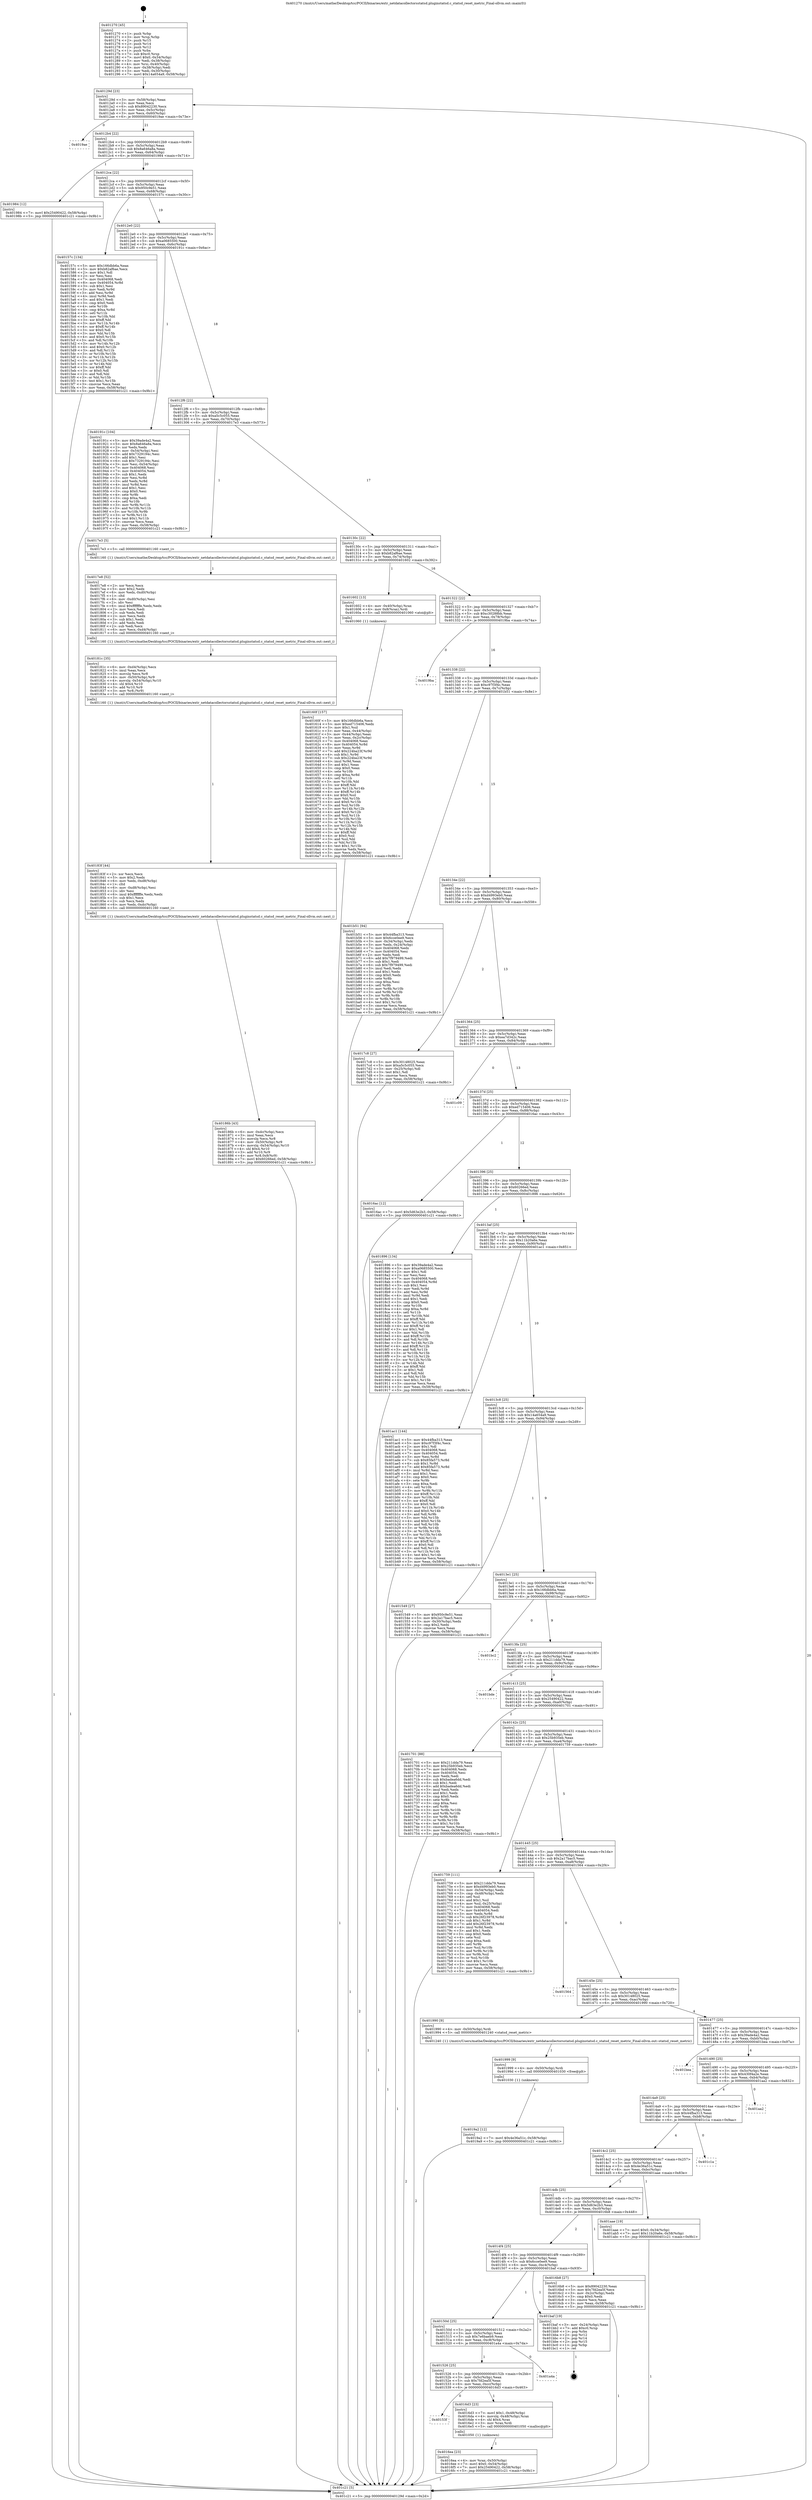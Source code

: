 digraph "0x401270" {
  label = "0x401270 (/mnt/c/Users/mathe/Desktop/tcc/POCII/binaries/extr_netdatacollectorsstatsd.pluginstatsd.c_statsd_reset_metric_Final-ollvm.out::main(0))"
  labelloc = "t"
  node[shape=record]

  Entry [label="",width=0.3,height=0.3,shape=circle,fillcolor=black,style=filled]
  "0x40129d" [label="{
     0x40129d [23]\l
     | [instrs]\l
     &nbsp;&nbsp;0x40129d \<+3\>: mov -0x58(%rbp),%eax\l
     &nbsp;&nbsp;0x4012a0 \<+2\>: mov %eax,%ecx\l
     &nbsp;&nbsp;0x4012a2 \<+6\>: sub $0x89042230,%ecx\l
     &nbsp;&nbsp;0x4012a8 \<+3\>: mov %eax,-0x5c(%rbp)\l
     &nbsp;&nbsp;0x4012ab \<+3\>: mov %ecx,-0x60(%rbp)\l
     &nbsp;&nbsp;0x4012ae \<+6\>: je 00000000004019ae \<main+0x73e\>\l
  }"]
  "0x4019ae" [label="{
     0x4019ae\l
  }", style=dashed]
  "0x4012b4" [label="{
     0x4012b4 [22]\l
     | [instrs]\l
     &nbsp;&nbsp;0x4012b4 \<+5\>: jmp 00000000004012b9 \<main+0x49\>\l
     &nbsp;&nbsp;0x4012b9 \<+3\>: mov -0x5c(%rbp),%eax\l
     &nbsp;&nbsp;0x4012bc \<+5\>: sub $0x8a646a8a,%eax\l
     &nbsp;&nbsp;0x4012c1 \<+3\>: mov %eax,-0x64(%rbp)\l
     &nbsp;&nbsp;0x4012c4 \<+6\>: je 0000000000401984 \<main+0x714\>\l
  }"]
  Exit [label="",width=0.3,height=0.3,shape=circle,fillcolor=black,style=filled,peripheries=2]
  "0x401984" [label="{
     0x401984 [12]\l
     | [instrs]\l
     &nbsp;&nbsp;0x401984 \<+7\>: movl $0x25490422,-0x58(%rbp)\l
     &nbsp;&nbsp;0x40198b \<+5\>: jmp 0000000000401c21 \<main+0x9b1\>\l
  }"]
  "0x4012ca" [label="{
     0x4012ca [22]\l
     | [instrs]\l
     &nbsp;&nbsp;0x4012ca \<+5\>: jmp 00000000004012cf \<main+0x5f\>\l
     &nbsp;&nbsp;0x4012cf \<+3\>: mov -0x5c(%rbp),%eax\l
     &nbsp;&nbsp;0x4012d2 \<+5\>: sub $0x950c9e51,%eax\l
     &nbsp;&nbsp;0x4012d7 \<+3\>: mov %eax,-0x68(%rbp)\l
     &nbsp;&nbsp;0x4012da \<+6\>: je 000000000040157c \<main+0x30c\>\l
  }"]
  "0x4019a2" [label="{
     0x4019a2 [12]\l
     | [instrs]\l
     &nbsp;&nbsp;0x4019a2 \<+7\>: movl $0x4e36a51c,-0x58(%rbp)\l
     &nbsp;&nbsp;0x4019a9 \<+5\>: jmp 0000000000401c21 \<main+0x9b1\>\l
  }"]
  "0x40157c" [label="{
     0x40157c [134]\l
     | [instrs]\l
     &nbsp;&nbsp;0x40157c \<+5\>: mov $0x166dbb6a,%eax\l
     &nbsp;&nbsp;0x401581 \<+5\>: mov $0xb82af6ae,%ecx\l
     &nbsp;&nbsp;0x401586 \<+2\>: mov $0x1,%dl\l
     &nbsp;&nbsp;0x401588 \<+2\>: xor %esi,%esi\l
     &nbsp;&nbsp;0x40158a \<+7\>: mov 0x404068,%edi\l
     &nbsp;&nbsp;0x401591 \<+8\>: mov 0x404054,%r8d\l
     &nbsp;&nbsp;0x401599 \<+3\>: sub $0x1,%esi\l
     &nbsp;&nbsp;0x40159c \<+3\>: mov %edi,%r9d\l
     &nbsp;&nbsp;0x40159f \<+3\>: add %esi,%r9d\l
     &nbsp;&nbsp;0x4015a2 \<+4\>: imul %r9d,%edi\l
     &nbsp;&nbsp;0x4015a6 \<+3\>: and $0x1,%edi\l
     &nbsp;&nbsp;0x4015a9 \<+3\>: cmp $0x0,%edi\l
     &nbsp;&nbsp;0x4015ac \<+4\>: sete %r10b\l
     &nbsp;&nbsp;0x4015b0 \<+4\>: cmp $0xa,%r8d\l
     &nbsp;&nbsp;0x4015b4 \<+4\>: setl %r11b\l
     &nbsp;&nbsp;0x4015b8 \<+3\>: mov %r10b,%bl\l
     &nbsp;&nbsp;0x4015bb \<+3\>: xor $0xff,%bl\l
     &nbsp;&nbsp;0x4015be \<+3\>: mov %r11b,%r14b\l
     &nbsp;&nbsp;0x4015c1 \<+4\>: xor $0xff,%r14b\l
     &nbsp;&nbsp;0x4015c5 \<+3\>: xor $0x0,%dl\l
     &nbsp;&nbsp;0x4015c8 \<+3\>: mov %bl,%r15b\l
     &nbsp;&nbsp;0x4015cb \<+4\>: and $0x0,%r15b\l
     &nbsp;&nbsp;0x4015cf \<+3\>: and %dl,%r10b\l
     &nbsp;&nbsp;0x4015d2 \<+3\>: mov %r14b,%r12b\l
     &nbsp;&nbsp;0x4015d5 \<+4\>: and $0x0,%r12b\l
     &nbsp;&nbsp;0x4015d9 \<+3\>: and %dl,%r11b\l
     &nbsp;&nbsp;0x4015dc \<+3\>: or %r10b,%r15b\l
     &nbsp;&nbsp;0x4015df \<+3\>: or %r11b,%r12b\l
     &nbsp;&nbsp;0x4015e2 \<+3\>: xor %r12b,%r15b\l
     &nbsp;&nbsp;0x4015e5 \<+3\>: or %r14b,%bl\l
     &nbsp;&nbsp;0x4015e8 \<+3\>: xor $0xff,%bl\l
     &nbsp;&nbsp;0x4015eb \<+3\>: or $0x0,%dl\l
     &nbsp;&nbsp;0x4015ee \<+2\>: and %dl,%bl\l
     &nbsp;&nbsp;0x4015f0 \<+3\>: or %bl,%r15b\l
     &nbsp;&nbsp;0x4015f3 \<+4\>: test $0x1,%r15b\l
     &nbsp;&nbsp;0x4015f7 \<+3\>: cmovne %ecx,%eax\l
     &nbsp;&nbsp;0x4015fa \<+3\>: mov %eax,-0x58(%rbp)\l
     &nbsp;&nbsp;0x4015fd \<+5\>: jmp 0000000000401c21 \<main+0x9b1\>\l
  }"]
  "0x4012e0" [label="{
     0x4012e0 [22]\l
     | [instrs]\l
     &nbsp;&nbsp;0x4012e0 \<+5\>: jmp 00000000004012e5 \<main+0x75\>\l
     &nbsp;&nbsp;0x4012e5 \<+3\>: mov -0x5c(%rbp),%eax\l
     &nbsp;&nbsp;0x4012e8 \<+5\>: sub $0xa0685500,%eax\l
     &nbsp;&nbsp;0x4012ed \<+3\>: mov %eax,-0x6c(%rbp)\l
     &nbsp;&nbsp;0x4012f0 \<+6\>: je 000000000040191c \<main+0x6ac\>\l
  }"]
  "0x401999" [label="{
     0x401999 [9]\l
     | [instrs]\l
     &nbsp;&nbsp;0x401999 \<+4\>: mov -0x50(%rbp),%rdi\l
     &nbsp;&nbsp;0x40199d \<+5\>: call 0000000000401030 \<free@plt\>\l
     | [calls]\l
     &nbsp;&nbsp;0x401030 \{1\} (unknown)\l
  }"]
  "0x40191c" [label="{
     0x40191c [104]\l
     | [instrs]\l
     &nbsp;&nbsp;0x40191c \<+5\>: mov $0x39ade4a2,%eax\l
     &nbsp;&nbsp;0x401921 \<+5\>: mov $0x8a646a8a,%ecx\l
     &nbsp;&nbsp;0x401926 \<+2\>: xor %edx,%edx\l
     &nbsp;&nbsp;0x401928 \<+3\>: mov -0x54(%rbp),%esi\l
     &nbsp;&nbsp;0x40192b \<+6\>: add $0x7329194c,%esi\l
     &nbsp;&nbsp;0x401931 \<+3\>: add $0x1,%esi\l
     &nbsp;&nbsp;0x401934 \<+6\>: sub $0x7329194c,%esi\l
     &nbsp;&nbsp;0x40193a \<+3\>: mov %esi,-0x54(%rbp)\l
     &nbsp;&nbsp;0x40193d \<+7\>: mov 0x404068,%esi\l
     &nbsp;&nbsp;0x401944 \<+7\>: mov 0x404054,%edi\l
     &nbsp;&nbsp;0x40194b \<+3\>: sub $0x1,%edx\l
     &nbsp;&nbsp;0x40194e \<+3\>: mov %esi,%r8d\l
     &nbsp;&nbsp;0x401951 \<+3\>: add %edx,%r8d\l
     &nbsp;&nbsp;0x401954 \<+4\>: imul %r8d,%esi\l
     &nbsp;&nbsp;0x401958 \<+3\>: and $0x1,%esi\l
     &nbsp;&nbsp;0x40195b \<+3\>: cmp $0x0,%esi\l
     &nbsp;&nbsp;0x40195e \<+4\>: sete %r9b\l
     &nbsp;&nbsp;0x401962 \<+3\>: cmp $0xa,%edi\l
     &nbsp;&nbsp;0x401965 \<+4\>: setl %r10b\l
     &nbsp;&nbsp;0x401969 \<+3\>: mov %r9b,%r11b\l
     &nbsp;&nbsp;0x40196c \<+3\>: and %r10b,%r11b\l
     &nbsp;&nbsp;0x40196f \<+3\>: xor %r10b,%r9b\l
     &nbsp;&nbsp;0x401972 \<+3\>: or %r9b,%r11b\l
     &nbsp;&nbsp;0x401975 \<+4\>: test $0x1,%r11b\l
     &nbsp;&nbsp;0x401979 \<+3\>: cmovne %ecx,%eax\l
     &nbsp;&nbsp;0x40197c \<+3\>: mov %eax,-0x58(%rbp)\l
     &nbsp;&nbsp;0x40197f \<+5\>: jmp 0000000000401c21 \<main+0x9b1\>\l
  }"]
  "0x4012f6" [label="{
     0x4012f6 [22]\l
     | [instrs]\l
     &nbsp;&nbsp;0x4012f6 \<+5\>: jmp 00000000004012fb \<main+0x8b\>\l
     &nbsp;&nbsp;0x4012fb \<+3\>: mov -0x5c(%rbp),%eax\l
     &nbsp;&nbsp;0x4012fe \<+5\>: sub $0xa5c5c055,%eax\l
     &nbsp;&nbsp;0x401303 \<+3\>: mov %eax,-0x70(%rbp)\l
     &nbsp;&nbsp;0x401306 \<+6\>: je 00000000004017e3 \<main+0x573\>\l
  }"]
  "0x40186b" [label="{
     0x40186b [43]\l
     | [instrs]\l
     &nbsp;&nbsp;0x40186b \<+6\>: mov -0xdc(%rbp),%ecx\l
     &nbsp;&nbsp;0x401871 \<+3\>: imul %eax,%ecx\l
     &nbsp;&nbsp;0x401874 \<+3\>: movslq %ecx,%r8\l
     &nbsp;&nbsp;0x401877 \<+4\>: mov -0x50(%rbp),%r9\l
     &nbsp;&nbsp;0x40187b \<+4\>: movslq -0x54(%rbp),%r10\l
     &nbsp;&nbsp;0x40187f \<+4\>: shl $0x4,%r10\l
     &nbsp;&nbsp;0x401883 \<+3\>: add %r10,%r9\l
     &nbsp;&nbsp;0x401886 \<+4\>: mov %r8,0x8(%r9)\l
     &nbsp;&nbsp;0x40188a \<+7\>: movl $0x60266ed,-0x58(%rbp)\l
     &nbsp;&nbsp;0x401891 \<+5\>: jmp 0000000000401c21 \<main+0x9b1\>\l
  }"]
  "0x4017e3" [label="{
     0x4017e3 [5]\l
     | [instrs]\l
     &nbsp;&nbsp;0x4017e3 \<+5\>: call 0000000000401160 \<next_i\>\l
     | [calls]\l
     &nbsp;&nbsp;0x401160 \{1\} (/mnt/c/Users/mathe/Desktop/tcc/POCII/binaries/extr_netdatacollectorsstatsd.pluginstatsd.c_statsd_reset_metric_Final-ollvm.out::next_i)\l
  }"]
  "0x40130c" [label="{
     0x40130c [22]\l
     | [instrs]\l
     &nbsp;&nbsp;0x40130c \<+5\>: jmp 0000000000401311 \<main+0xa1\>\l
     &nbsp;&nbsp;0x401311 \<+3\>: mov -0x5c(%rbp),%eax\l
     &nbsp;&nbsp;0x401314 \<+5\>: sub $0xb82af6ae,%eax\l
     &nbsp;&nbsp;0x401319 \<+3\>: mov %eax,-0x74(%rbp)\l
     &nbsp;&nbsp;0x40131c \<+6\>: je 0000000000401602 \<main+0x392\>\l
  }"]
  "0x40183f" [label="{
     0x40183f [44]\l
     | [instrs]\l
     &nbsp;&nbsp;0x40183f \<+2\>: xor %ecx,%ecx\l
     &nbsp;&nbsp;0x401841 \<+5\>: mov $0x2,%edx\l
     &nbsp;&nbsp;0x401846 \<+6\>: mov %edx,-0xd8(%rbp)\l
     &nbsp;&nbsp;0x40184c \<+1\>: cltd\l
     &nbsp;&nbsp;0x40184d \<+6\>: mov -0xd8(%rbp),%esi\l
     &nbsp;&nbsp;0x401853 \<+2\>: idiv %esi\l
     &nbsp;&nbsp;0x401855 \<+6\>: imul $0xfffffffe,%edx,%edx\l
     &nbsp;&nbsp;0x40185b \<+3\>: sub $0x1,%ecx\l
     &nbsp;&nbsp;0x40185e \<+2\>: sub %ecx,%edx\l
     &nbsp;&nbsp;0x401860 \<+6\>: mov %edx,-0xdc(%rbp)\l
     &nbsp;&nbsp;0x401866 \<+5\>: call 0000000000401160 \<next_i\>\l
     | [calls]\l
     &nbsp;&nbsp;0x401160 \{1\} (/mnt/c/Users/mathe/Desktop/tcc/POCII/binaries/extr_netdatacollectorsstatsd.pluginstatsd.c_statsd_reset_metric_Final-ollvm.out::next_i)\l
  }"]
  "0x401602" [label="{
     0x401602 [13]\l
     | [instrs]\l
     &nbsp;&nbsp;0x401602 \<+4\>: mov -0x40(%rbp),%rax\l
     &nbsp;&nbsp;0x401606 \<+4\>: mov 0x8(%rax),%rdi\l
     &nbsp;&nbsp;0x40160a \<+5\>: call 0000000000401060 \<atoi@plt\>\l
     | [calls]\l
     &nbsp;&nbsp;0x401060 \{1\} (unknown)\l
  }"]
  "0x401322" [label="{
     0x401322 [22]\l
     | [instrs]\l
     &nbsp;&nbsp;0x401322 \<+5\>: jmp 0000000000401327 \<main+0xb7\>\l
     &nbsp;&nbsp;0x401327 \<+3\>: mov -0x5c(%rbp),%eax\l
     &nbsp;&nbsp;0x40132a \<+5\>: sub $0xc30288bb,%eax\l
     &nbsp;&nbsp;0x40132f \<+3\>: mov %eax,-0x78(%rbp)\l
     &nbsp;&nbsp;0x401332 \<+6\>: je 00000000004019ba \<main+0x74a\>\l
  }"]
  "0x40181c" [label="{
     0x40181c [35]\l
     | [instrs]\l
     &nbsp;&nbsp;0x40181c \<+6\>: mov -0xd4(%rbp),%ecx\l
     &nbsp;&nbsp;0x401822 \<+3\>: imul %eax,%ecx\l
     &nbsp;&nbsp;0x401825 \<+3\>: movslq %ecx,%r8\l
     &nbsp;&nbsp;0x401828 \<+4\>: mov -0x50(%rbp),%r9\l
     &nbsp;&nbsp;0x40182c \<+4\>: movslq -0x54(%rbp),%r10\l
     &nbsp;&nbsp;0x401830 \<+4\>: shl $0x4,%r10\l
     &nbsp;&nbsp;0x401834 \<+3\>: add %r10,%r9\l
     &nbsp;&nbsp;0x401837 \<+3\>: mov %r8,(%r9)\l
     &nbsp;&nbsp;0x40183a \<+5\>: call 0000000000401160 \<next_i\>\l
     | [calls]\l
     &nbsp;&nbsp;0x401160 \{1\} (/mnt/c/Users/mathe/Desktop/tcc/POCII/binaries/extr_netdatacollectorsstatsd.pluginstatsd.c_statsd_reset_metric_Final-ollvm.out::next_i)\l
  }"]
  "0x4019ba" [label="{
     0x4019ba\l
  }", style=dashed]
  "0x401338" [label="{
     0x401338 [22]\l
     | [instrs]\l
     &nbsp;&nbsp;0x401338 \<+5\>: jmp 000000000040133d \<main+0xcd\>\l
     &nbsp;&nbsp;0x40133d \<+3\>: mov -0x5c(%rbp),%eax\l
     &nbsp;&nbsp;0x401340 \<+5\>: sub $0xc97f3f4c,%eax\l
     &nbsp;&nbsp;0x401345 \<+3\>: mov %eax,-0x7c(%rbp)\l
     &nbsp;&nbsp;0x401348 \<+6\>: je 0000000000401b51 \<main+0x8e1\>\l
  }"]
  "0x4017e8" [label="{
     0x4017e8 [52]\l
     | [instrs]\l
     &nbsp;&nbsp;0x4017e8 \<+2\>: xor %ecx,%ecx\l
     &nbsp;&nbsp;0x4017ea \<+5\>: mov $0x2,%edx\l
     &nbsp;&nbsp;0x4017ef \<+6\>: mov %edx,-0xd0(%rbp)\l
     &nbsp;&nbsp;0x4017f5 \<+1\>: cltd\l
     &nbsp;&nbsp;0x4017f6 \<+6\>: mov -0xd0(%rbp),%esi\l
     &nbsp;&nbsp;0x4017fc \<+2\>: idiv %esi\l
     &nbsp;&nbsp;0x4017fe \<+6\>: imul $0xfffffffe,%edx,%edx\l
     &nbsp;&nbsp;0x401804 \<+2\>: mov %ecx,%edi\l
     &nbsp;&nbsp;0x401806 \<+2\>: sub %edx,%edi\l
     &nbsp;&nbsp;0x401808 \<+2\>: mov %ecx,%edx\l
     &nbsp;&nbsp;0x40180a \<+3\>: sub $0x1,%edx\l
     &nbsp;&nbsp;0x40180d \<+2\>: add %edx,%edi\l
     &nbsp;&nbsp;0x40180f \<+2\>: sub %edi,%ecx\l
     &nbsp;&nbsp;0x401811 \<+6\>: mov %ecx,-0xd4(%rbp)\l
     &nbsp;&nbsp;0x401817 \<+5\>: call 0000000000401160 \<next_i\>\l
     | [calls]\l
     &nbsp;&nbsp;0x401160 \{1\} (/mnt/c/Users/mathe/Desktop/tcc/POCII/binaries/extr_netdatacollectorsstatsd.pluginstatsd.c_statsd_reset_metric_Final-ollvm.out::next_i)\l
  }"]
  "0x401b51" [label="{
     0x401b51 [94]\l
     | [instrs]\l
     &nbsp;&nbsp;0x401b51 \<+5\>: mov $0x44fba313,%eax\l
     &nbsp;&nbsp;0x401b56 \<+5\>: mov $0x6cce0ee9,%ecx\l
     &nbsp;&nbsp;0x401b5b \<+3\>: mov -0x34(%rbp),%edx\l
     &nbsp;&nbsp;0x401b5e \<+3\>: mov %edx,-0x24(%rbp)\l
     &nbsp;&nbsp;0x401b61 \<+7\>: mov 0x404068,%edx\l
     &nbsp;&nbsp;0x401b68 \<+7\>: mov 0x404054,%esi\l
     &nbsp;&nbsp;0x401b6f \<+2\>: mov %edx,%edi\l
     &nbsp;&nbsp;0x401b71 \<+6\>: add $0x7f979499,%edi\l
     &nbsp;&nbsp;0x401b77 \<+3\>: sub $0x1,%edi\l
     &nbsp;&nbsp;0x401b7a \<+6\>: sub $0x7f979499,%edi\l
     &nbsp;&nbsp;0x401b80 \<+3\>: imul %edi,%edx\l
     &nbsp;&nbsp;0x401b83 \<+3\>: and $0x1,%edx\l
     &nbsp;&nbsp;0x401b86 \<+3\>: cmp $0x0,%edx\l
     &nbsp;&nbsp;0x401b89 \<+4\>: sete %r8b\l
     &nbsp;&nbsp;0x401b8d \<+3\>: cmp $0xa,%esi\l
     &nbsp;&nbsp;0x401b90 \<+4\>: setl %r9b\l
     &nbsp;&nbsp;0x401b94 \<+3\>: mov %r8b,%r10b\l
     &nbsp;&nbsp;0x401b97 \<+3\>: and %r9b,%r10b\l
     &nbsp;&nbsp;0x401b9a \<+3\>: xor %r9b,%r8b\l
     &nbsp;&nbsp;0x401b9d \<+3\>: or %r8b,%r10b\l
     &nbsp;&nbsp;0x401ba0 \<+4\>: test $0x1,%r10b\l
     &nbsp;&nbsp;0x401ba4 \<+3\>: cmovne %ecx,%eax\l
     &nbsp;&nbsp;0x401ba7 \<+3\>: mov %eax,-0x58(%rbp)\l
     &nbsp;&nbsp;0x401baa \<+5\>: jmp 0000000000401c21 \<main+0x9b1\>\l
  }"]
  "0x40134e" [label="{
     0x40134e [22]\l
     | [instrs]\l
     &nbsp;&nbsp;0x40134e \<+5\>: jmp 0000000000401353 \<main+0xe3\>\l
     &nbsp;&nbsp;0x401353 \<+3\>: mov -0x5c(%rbp),%eax\l
     &nbsp;&nbsp;0x401356 \<+5\>: sub $0xd4993eb0,%eax\l
     &nbsp;&nbsp;0x40135b \<+3\>: mov %eax,-0x80(%rbp)\l
     &nbsp;&nbsp;0x40135e \<+6\>: je 00000000004017c8 \<main+0x558\>\l
  }"]
  "0x4016ea" [label="{
     0x4016ea [23]\l
     | [instrs]\l
     &nbsp;&nbsp;0x4016ea \<+4\>: mov %rax,-0x50(%rbp)\l
     &nbsp;&nbsp;0x4016ee \<+7\>: movl $0x0,-0x54(%rbp)\l
     &nbsp;&nbsp;0x4016f5 \<+7\>: movl $0x25490422,-0x58(%rbp)\l
     &nbsp;&nbsp;0x4016fc \<+5\>: jmp 0000000000401c21 \<main+0x9b1\>\l
  }"]
  "0x4017c8" [label="{
     0x4017c8 [27]\l
     | [instrs]\l
     &nbsp;&nbsp;0x4017c8 \<+5\>: mov $0x30148025,%eax\l
     &nbsp;&nbsp;0x4017cd \<+5\>: mov $0xa5c5c055,%ecx\l
     &nbsp;&nbsp;0x4017d2 \<+3\>: mov -0x25(%rbp),%dl\l
     &nbsp;&nbsp;0x4017d5 \<+3\>: test $0x1,%dl\l
     &nbsp;&nbsp;0x4017d8 \<+3\>: cmovne %ecx,%eax\l
     &nbsp;&nbsp;0x4017db \<+3\>: mov %eax,-0x58(%rbp)\l
     &nbsp;&nbsp;0x4017de \<+5\>: jmp 0000000000401c21 \<main+0x9b1\>\l
  }"]
  "0x401364" [label="{
     0x401364 [25]\l
     | [instrs]\l
     &nbsp;&nbsp;0x401364 \<+5\>: jmp 0000000000401369 \<main+0xf9\>\l
     &nbsp;&nbsp;0x401369 \<+3\>: mov -0x5c(%rbp),%eax\l
     &nbsp;&nbsp;0x40136c \<+5\>: sub $0xea7d342c,%eax\l
     &nbsp;&nbsp;0x401371 \<+6\>: mov %eax,-0x84(%rbp)\l
     &nbsp;&nbsp;0x401377 \<+6\>: je 0000000000401c09 \<main+0x999\>\l
  }"]
  "0x40153f" [label="{
     0x40153f\l
  }", style=dashed]
  "0x401c09" [label="{
     0x401c09\l
  }", style=dashed]
  "0x40137d" [label="{
     0x40137d [25]\l
     | [instrs]\l
     &nbsp;&nbsp;0x40137d \<+5\>: jmp 0000000000401382 \<main+0x112\>\l
     &nbsp;&nbsp;0x401382 \<+3\>: mov -0x5c(%rbp),%eax\l
     &nbsp;&nbsp;0x401385 \<+5\>: sub $0xed715406,%eax\l
     &nbsp;&nbsp;0x40138a \<+6\>: mov %eax,-0x88(%rbp)\l
     &nbsp;&nbsp;0x401390 \<+6\>: je 00000000004016ac \<main+0x43c\>\l
  }"]
  "0x4016d3" [label="{
     0x4016d3 [23]\l
     | [instrs]\l
     &nbsp;&nbsp;0x4016d3 \<+7\>: movl $0x1,-0x48(%rbp)\l
     &nbsp;&nbsp;0x4016da \<+4\>: movslq -0x48(%rbp),%rax\l
     &nbsp;&nbsp;0x4016de \<+4\>: shl $0x4,%rax\l
     &nbsp;&nbsp;0x4016e2 \<+3\>: mov %rax,%rdi\l
     &nbsp;&nbsp;0x4016e5 \<+5\>: call 0000000000401050 \<malloc@plt\>\l
     | [calls]\l
     &nbsp;&nbsp;0x401050 \{1\} (unknown)\l
  }"]
  "0x4016ac" [label="{
     0x4016ac [12]\l
     | [instrs]\l
     &nbsp;&nbsp;0x4016ac \<+7\>: movl $0x5d63e2b3,-0x58(%rbp)\l
     &nbsp;&nbsp;0x4016b3 \<+5\>: jmp 0000000000401c21 \<main+0x9b1\>\l
  }"]
  "0x401396" [label="{
     0x401396 [25]\l
     | [instrs]\l
     &nbsp;&nbsp;0x401396 \<+5\>: jmp 000000000040139b \<main+0x12b\>\l
     &nbsp;&nbsp;0x40139b \<+3\>: mov -0x5c(%rbp),%eax\l
     &nbsp;&nbsp;0x40139e \<+5\>: sub $0x60266ed,%eax\l
     &nbsp;&nbsp;0x4013a3 \<+6\>: mov %eax,-0x8c(%rbp)\l
     &nbsp;&nbsp;0x4013a9 \<+6\>: je 0000000000401896 \<main+0x626\>\l
  }"]
  "0x401526" [label="{
     0x401526 [25]\l
     | [instrs]\l
     &nbsp;&nbsp;0x401526 \<+5\>: jmp 000000000040152b \<main+0x2bb\>\l
     &nbsp;&nbsp;0x40152b \<+3\>: mov -0x5c(%rbp),%eax\l
     &nbsp;&nbsp;0x40152e \<+5\>: sub $0x7fd2ea5f,%eax\l
     &nbsp;&nbsp;0x401533 \<+6\>: mov %eax,-0xcc(%rbp)\l
     &nbsp;&nbsp;0x401539 \<+6\>: je 00000000004016d3 \<main+0x463\>\l
  }"]
  "0x401896" [label="{
     0x401896 [134]\l
     | [instrs]\l
     &nbsp;&nbsp;0x401896 \<+5\>: mov $0x39ade4a2,%eax\l
     &nbsp;&nbsp;0x40189b \<+5\>: mov $0xa0685500,%ecx\l
     &nbsp;&nbsp;0x4018a0 \<+2\>: mov $0x1,%dl\l
     &nbsp;&nbsp;0x4018a2 \<+2\>: xor %esi,%esi\l
     &nbsp;&nbsp;0x4018a4 \<+7\>: mov 0x404068,%edi\l
     &nbsp;&nbsp;0x4018ab \<+8\>: mov 0x404054,%r8d\l
     &nbsp;&nbsp;0x4018b3 \<+3\>: sub $0x1,%esi\l
     &nbsp;&nbsp;0x4018b6 \<+3\>: mov %edi,%r9d\l
     &nbsp;&nbsp;0x4018b9 \<+3\>: add %esi,%r9d\l
     &nbsp;&nbsp;0x4018bc \<+4\>: imul %r9d,%edi\l
     &nbsp;&nbsp;0x4018c0 \<+3\>: and $0x1,%edi\l
     &nbsp;&nbsp;0x4018c3 \<+3\>: cmp $0x0,%edi\l
     &nbsp;&nbsp;0x4018c6 \<+4\>: sete %r10b\l
     &nbsp;&nbsp;0x4018ca \<+4\>: cmp $0xa,%r8d\l
     &nbsp;&nbsp;0x4018ce \<+4\>: setl %r11b\l
     &nbsp;&nbsp;0x4018d2 \<+3\>: mov %r10b,%bl\l
     &nbsp;&nbsp;0x4018d5 \<+3\>: xor $0xff,%bl\l
     &nbsp;&nbsp;0x4018d8 \<+3\>: mov %r11b,%r14b\l
     &nbsp;&nbsp;0x4018db \<+4\>: xor $0xff,%r14b\l
     &nbsp;&nbsp;0x4018df \<+3\>: xor $0x1,%dl\l
     &nbsp;&nbsp;0x4018e2 \<+3\>: mov %bl,%r15b\l
     &nbsp;&nbsp;0x4018e5 \<+4\>: and $0xff,%r15b\l
     &nbsp;&nbsp;0x4018e9 \<+3\>: and %dl,%r10b\l
     &nbsp;&nbsp;0x4018ec \<+3\>: mov %r14b,%r12b\l
     &nbsp;&nbsp;0x4018ef \<+4\>: and $0xff,%r12b\l
     &nbsp;&nbsp;0x4018f3 \<+3\>: and %dl,%r11b\l
     &nbsp;&nbsp;0x4018f6 \<+3\>: or %r10b,%r15b\l
     &nbsp;&nbsp;0x4018f9 \<+3\>: or %r11b,%r12b\l
     &nbsp;&nbsp;0x4018fc \<+3\>: xor %r12b,%r15b\l
     &nbsp;&nbsp;0x4018ff \<+3\>: or %r14b,%bl\l
     &nbsp;&nbsp;0x401902 \<+3\>: xor $0xff,%bl\l
     &nbsp;&nbsp;0x401905 \<+3\>: or $0x1,%dl\l
     &nbsp;&nbsp;0x401908 \<+2\>: and %dl,%bl\l
     &nbsp;&nbsp;0x40190a \<+3\>: or %bl,%r15b\l
     &nbsp;&nbsp;0x40190d \<+4\>: test $0x1,%r15b\l
     &nbsp;&nbsp;0x401911 \<+3\>: cmovne %ecx,%eax\l
     &nbsp;&nbsp;0x401914 \<+3\>: mov %eax,-0x58(%rbp)\l
     &nbsp;&nbsp;0x401917 \<+5\>: jmp 0000000000401c21 \<main+0x9b1\>\l
  }"]
  "0x4013af" [label="{
     0x4013af [25]\l
     | [instrs]\l
     &nbsp;&nbsp;0x4013af \<+5\>: jmp 00000000004013b4 \<main+0x144\>\l
     &nbsp;&nbsp;0x4013b4 \<+3\>: mov -0x5c(%rbp),%eax\l
     &nbsp;&nbsp;0x4013b7 \<+5\>: sub $0x11b20a6e,%eax\l
     &nbsp;&nbsp;0x4013bc \<+6\>: mov %eax,-0x90(%rbp)\l
     &nbsp;&nbsp;0x4013c2 \<+6\>: je 0000000000401ac1 \<main+0x851\>\l
  }"]
  "0x401a4a" [label="{
     0x401a4a\l
  }", style=dashed]
  "0x401ac1" [label="{
     0x401ac1 [144]\l
     | [instrs]\l
     &nbsp;&nbsp;0x401ac1 \<+5\>: mov $0x44fba313,%eax\l
     &nbsp;&nbsp;0x401ac6 \<+5\>: mov $0xc97f3f4c,%ecx\l
     &nbsp;&nbsp;0x401acb \<+2\>: mov $0x1,%dl\l
     &nbsp;&nbsp;0x401acd \<+7\>: mov 0x404068,%esi\l
     &nbsp;&nbsp;0x401ad4 \<+7\>: mov 0x404054,%edi\l
     &nbsp;&nbsp;0x401adb \<+3\>: mov %esi,%r8d\l
     &nbsp;&nbsp;0x401ade \<+7\>: sub $0x85fa573,%r8d\l
     &nbsp;&nbsp;0x401ae5 \<+4\>: sub $0x1,%r8d\l
     &nbsp;&nbsp;0x401ae9 \<+7\>: add $0x85fa573,%r8d\l
     &nbsp;&nbsp;0x401af0 \<+4\>: imul %r8d,%esi\l
     &nbsp;&nbsp;0x401af4 \<+3\>: and $0x1,%esi\l
     &nbsp;&nbsp;0x401af7 \<+3\>: cmp $0x0,%esi\l
     &nbsp;&nbsp;0x401afa \<+4\>: sete %r9b\l
     &nbsp;&nbsp;0x401afe \<+3\>: cmp $0xa,%edi\l
     &nbsp;&nbsp;0x401b01 \<+4\>: setl %r10b\l
     &nbsp;&nbsp;0x401b05 \<+3\>: mov %r9b,%r11b\l
     &nbsp;&nbsp;0x401b08 \<+4\>: xor $0xff,%r11b\l
     &nbsp;&nbsp;0x401b0c \<+3\>: mov %r10b,%bl\l
     &nbsp;&nbsp;0x401b0f \<+3\>: xor $0xff,%bl\l
     &nbsp;&nbsp;0x401b12 \<+3\>: xor $0x0,%dl\l
     &nbsp;&nbsp;0x401b15 \<+3\>: mov %r11b,%r14b\l
     &nbsp;&nbsp;0x401b18 \<+4\>: and $0x0,%r14b\l
     &nbsp;&nbsp;0x401b1c \<+3\>: and %dl,%r9b\l
     &nbsp;&nbsp;0x401b1f \<+3\>: mov %bl,%r15b\l
     &nbsp;&nbsp;0x401b22 \<+4\>: and $0x0,%r15b\l
     &nbsp;&nbsp;0x401b26 \<+3\>: and %dl,%r10b\l
     &nbsp;&nbsp;0x401b29 \<+3\>: or %r9b,%r14b\l
     &nbsp;&nbsp;0x401b2c \<+3\>: or %r10b,%r15b\l
     &nbsp;&nbsp;0x401b2f \<+3\>: xor %r15b,%r14b\l
     &nbsp;&nbsp;0x401b32 \<+3\>: or %bl,%r11b\l
     &nbsp;&nbsp;0x401b35 \<+4\>: xor $0xff,%r11b\l
     &nbsp;&nbsp;0x401b39 \<+3\>: or $0x0,%dl\l
     &nbsp;&nbsp;0x401b3c \<+3\>: and %dl,%r11b\l
     &nbsp;&nbsp;0x401b3f \<+3\>: or %r11b,%r14b\l
     &nbsp;&nbsp;0x401b42 \<+4\>: test $0x1,%r14b\l
     &nbsp;&nbsp;0x401b46 \<+3\>: cmovne %ecx,%eax\l
     &nbsp;&nbsp;0x401b49 \<+3\>: mov %eax,-0x58(%rbp)\l
     &nbsp;&nbsp;0x401b4c \<+5\>: jmp 0000000000401c21 \<main+0x9b1\>\l
  }"]
  "0x4013c8" [label="{
     0x4013c8 [25]\l
     | [instrs]\l
     &nbsp;&nbsp;0x4013c8 \<+5\>: jmp 00000000004013cd \<main+0x15d\>\l
     &nbsp;&nbsp;0x4013cd \<+3\>: mov -0x5c(%rbp),%eax\l
     &nbsp;&nbsp;0x4013d0 \<+5\>: sub $0x14a654a9,%eax\l
     &nbsp;&nbsp;0x4013d5 \<+6\>: mov %eax,-0x94(%rbp)\l
     &nbsp;&nbsp;0x4013db \<+6\>: je 0000000000401549 \<main+0x2d9\>\l
  }"]
  "0x40150d" [label="{
     0x40150d [25]\l
     | [instrs]\l
     &nbsp;&nbsp;0x40150d \<+5\>: jmp 0000000000401512 \<main+0x2a2\>\l
     &nbsp;&nbsp;0x401512 \<+3\>: mov -0x5c(%rbp),%eax\l
     &nbsp;&nbsp;0x401515 \<+5\>: sub $0x7e6baeb9,%eax\l
     &nbsp;&nbsp;0x40151a \<+6\>: mov %eax,-0xc8(%rbp)\l
     &nbsp;&nbsp;0x401520 \<+6\>: je 0000000000401a4a \<main+0x7da\>\l
  }"]
  "0x401549" [label="{
     0x401549 [27]\l
     | [instrs]\l
     &nbsp;&nbsp;0x401549 \<+5\>: mov $0x950c9e51,%eax\l
     &nbsp;&nbsp;0x40154e \<+5\>: mov $0x2a17bac5,%ecx\l
     &nbsp;&nbsp;0x401553 \<+3\>: mov -0x30(%rbp),%edx\l
     &nbsp;&nbsp;0x401556 \<+3\>: cmp $0x2,%edx\l
     &nbsp;&nbsp;0x401559 \<+3\>: cmovne %ecx,%eax\l
     &nbsp;&nbsp;0x40155c \<+3\>: mov %eax,-0x58(%rbp)\l
     &nbsp;&nbsp;0x40155f \<+5\>: jmp 0000000000401c21 \<main+0x9b1\>\l
  }"]
  "0x4013e1" [label="{
     0x4013e1 [25]\l
     | [instrs]\l
     &nbsp;&nbsp;0x4013e1 \<+5\>: jmp 00000000004013e6 \<main+0x176\>\l
     &nbsp;&nbsp;0x4013e6 \<+3\>: mov -0x5c(%rbp),%eax\l
     &nbsp;&nbsp;0x4013e9 \<+5\>: sub $0x166dbb6a,%eax\l
     &nbsp;&nbsp;0x4013ee \<+6\>: mov %eax,-0x98(%rbp)\l
     &nbsp;&nbsp;0x4013f4 \<+6\>: je 0000000000401bc2 \<main+0x952\>\l
  }"]
  "0x401c21" [label="{
     0x401c21 [5]\l
     | [instrs]\l
     &nbsp;&nbsp;0x401c21 \<+5\>: jmp 000000000040129d \<main+0x2d\>\l
  }"]
  "0x401270" [label="{
     0x401270 [45]\l
     | [instrs]\l
     &nbsp;&nbsp;0x401270 \<+1\>: push %rbp\l
     &nbsp;&nbsp;0x401271 \<+3\>: mov %rsp,%rbp\l
     &nbsp;&nbsp;0x401274 \<+2\>: push %r15\l
     &nbsp;&nbsp;0x401276 \<+2\>: push %r14\l
     &nbsp;&nbsp;0x401278 \<+2\>: push %r12\l
     &nbsp;&nbsp;0x40127a \<+1\>: push %rbx\l
     &nbsp;&nbsp;0x40127b \<+7\>: sub $0xc0,%rsp\l
     &nbsp;&nbsp;0x401282 \<+7\>: movl $0x0,-0x34(%rbp)\l
     &nbsp;&nbsp;0x401289 \<+3\>: mov %edi,-0x38(%rbp)\l
     &nbsp;&nbsp;0x40128c \<+4\>: mov %rsi,-0x40(%rbp)\l
     &nbsp;&nbsp;0x401290 \<+3\>: mov -0x38(%rbp),%edi\l
     &nbsp;&nbsp;0x401293 \<+3\>: mov %edi,-0x30(%rbp)\l
     &nbsp;&nbsp;0x401296 \<+7\>: movl $0x14a654a9,-0x58(%rbp)\l
  }"]
  "0x40160f" [label="{
     0x40160f [157]\l
     | [instrs]\l
     &nbsp;&nbsp;0x40160f \<+5\>: mov $0x166dbb6a,%ecx\l
     &nbsp;&nbsp;0x401614 \<+5\>: mov $0xed715406,%edx\l
     &nbsp;&nbsp;0x401619 \<+3\>: mov $0x1,%sil\l
     &nbsp;&nbsp;0x40161c \<+3\>: mov %eax,-0x44(%rbp)\l
     &nbsp;&nbsp;0x40161f \<+3\>: mov -0x44(%rbp),%eax\l
     &nbsp;&nbsp;0x401622 \<+3\>: mov %eax,-0x2c(%rbp)\l
     &nbsp;&nbsp;0x401625 \<+7\>: mov 0x404068,%eax\l
     &nbsp;&nbsp;0x40162c \<+8\>: mov 0x404054,%r8d\l
     &nbsp;&nbsp;0x401634 \<+3\>: mov %eax,%r9d\l
     &nbsp;&nbsp;0x401637 \<+7\>: add $0x224ba23f,%r9d\l
     &nbsp;&nbsp;0x40163e \<+4\>: sub $0x1,%r9d\l
     &nbsp;&nbsp;0x401642 \<+7\>: sub $0x224ba23f,%r9d\l
     &nbsp;&nbsp;0x401649 \<+4\>: imul %r9d,%eax\l
     &nbsp;&nbsp;0x40164d \<+3\>: and $0x1,%eax\l
     &nbsp;&nbsp;0x401650 \<+3\>: cmp $0x0,%eax\l
     &nbsp;&nbsp;0x401653 \<+4\>: sete %r10b\l
     &nbsp;&nbsp;0x401657 \<+4\>: cmp $0xa,%r8d\l
     &nbsp;&nbsp;0x40165b \<+4\>: setl %r11b\l
     &nbsp;&nbsp;0x40165f \<+3\>: mov %r10b,%bl\l
     &nbsp;&nbsp;0x401662 \<+3\>: xor $0xff,%bl\l
     &nbsp;&nbsp;0x401665 \<+3\>: mov %r11b,%r14b\l
     &nbsp;&nbsp;0x401668 \<+4\>: xor $0xff,%r14b\l
     &nbsp;&nbsp;0x40166c \<+4\>: xor $0x0,%sil\l
     &nbsp;&nbsp;0x401670 \<+3\>: mov %bl,%r15b\l
     &nbsp;&nbsp;0x401673 \<+4\>: and $0x0,%r15b\l
     &nbsp;&nbsp;0x401677 \<+3\>: and %sil,%r10b\l
     &nbsp;&nbsp;0x40167a \<+3\>: mov %r14b,%r12b\l
     &nbsp;&nbsp;0x40167d \<+4\>: and $0x0,%r12b\l
     &nbsp;&nbsp;0x401681 \<+3\>: and %sil,%r11b\l
     &nbsp;&nbsp;0x401684 \<+3\>: or %r10b,%r15b\l
     &nbsp;&nbsp;0x401687 \<+3\>: or %r11b,%r12b\l
     &nbsp;&nbsp;0x40168a \<+3\>: xor %r12b,%r15b\l
     &nbsp;&nbsp;0x40168d \<+3\>: or %r14b,%bl\l
     &nbsp;&nbsp;0x401690 \<+3\>: xor $0xff,%bl\l
     &nbsp;&nbsp;0x401693 \<+4\>: or $0x0,%sil\l
     &nbsp;&nbsp;0x401697 \<+3\>: and %sil,%bl\l
     &nbsp;&nbsp;0x40169a \<+3\>: or %bl,%r15b\l
     &nbsp;&nbsp;0x40169d \<+4\>: test $0x1,%r15b\l
     &nbsp;&nbsp;0x4016a1 \<+3\>: cmovne %edx,%ecx\l
     &nbsp;&nbsp;0x4016a4 \<+3\>: mov %ecx,-0x58(%rbp)\l
     &nbsp;&nbsp;0x4016a7 \<+5\>: jmp 0000000000401c21 \<main+0x9b1\>\l
  }"]
  "0x401baf" [label="{
     0x401baf [19]\l
     | [instrs]\l
     &nbsp;&nbsp;0x401baf \<+3\>: mov -0x24(%rbp),%eax\l
     &nbsp;&nbsp;0x401bb2 \<+7\>: add $0xc0,%rsp\l
     &nbsp;&nbsp;0x401bb9 \<+1\>: pop %rbx\l
     &nbsp;&nbsp;0x401bba \<+2\>: pop %r12\l
     &nbsp;&nbsp;0x401bbc \<+2\>: pop %r14\l
     &nbsp;&nbsp;0x401bbe \<+2\>: pop %r15\l
     &nbsp;&nbsp;0x401bc0 \<+1\>: pop %rbp\l
     &nbsp;&nbsp;0x401bc1 \<+1\>: ret\l
  }"]
  "0x401bc2" [label="{
     0x401bc2\l
  }", style=dashed]
  "0x4013fa" [label="{
     0x4013fa [25]\l
     | [instrs]\l
     &nbsp;&nbsp;0x4013fa \<+5\>: jmp 00000000004013ff \<main+0x18f\>\l
     &nbsp;&nbsp;0x4013ff \<+3\>: mov -0x5c(%rbp),%eax\l
     &nbsp;&nbsp;0x401402 \<+5\>: sub $0x211dda79,%eax\l
     &nbsp;&nbsp;0x401407 \<+6\>: mov %eax,-0x9c(%rbp)\l
     &nbsp;&nbsp;0x40140d \<+6\>: je 0000000000401bde \<main+0x96e\>\l
  }"]
  "0x4014f4" [label="{
     0x4014f4 [25]\l
     | [instrs]\l
     &nbsp;&nbsp;0x4014f4 \<+5\>: jmp 00000000004014f9 \<main+0x289\>\l
     &nbsp;&nbsp;0x4014f9 \<+3\>: mov -0x5c(%rbp),%eax\l
     &nbsp;&nbsp;0x4014fc \<+5\>: sub $0x6cce0ee9,%eax\l
     &nbsp;&nbsp;0x401501 \<+6\>: mov %eax,-0xc4(%rbp)\l
     &nbsp;&nbsp;0x401507 \<+6\>: je 0000000000401baf \<main+0x93f\>\l
  }"]
  "0x401bde" [label="{
     0x401bde\l
  }", style=dashed]
  "0x401413" [label="{
     0x401413 [25]\l
     | [instrs]\l
     &nbsp;&nbsp;0x401413 \<+5\>: jmp 0000000000401418 \<main+0x1a8\>\l
     &nbsp;&nbsp;0x401418 \<+3\>: mov -0x5c(%rbp),%eax\l
     &nbsp;&nbsp;0x40141b \<+5\>: sub $0x25490422,%eax\l
     &nbsp;&nbsp;0x401420 \<+6\>: mov %eax,-0xa0(%rbp)\l
     &nbsp;&nbsp;0x401426 \<+6\>: je 0000000000401701 \<main+0x491\>\l
  }"]
  "0x4016b8" [label="{
     0x4016b8 [27]\l
     | [instrs]\l
     &nbsp;&nbsp;0x4016b8 \<+5\>: mov $0x89042230,%eax\l
     &nbsp;&nbsp;0x4016bd \<+5\>: mov $0x7fd2ea5f,%ecx\l
     &nbsp;&nbsp;0x4016c2 \<+3\>: mov -0x2c(%rbp),%edx\l
     &nbsp;&nbsp;0x4016c5 \<+3\>: cmp $0x0,%edx\l
     &nbsp;&nbsp;0x4016c8 \<+3\>: cmove %ecx,%eax\l
     &nbsp;&nbsp;0x4016cb \<+3\>: mov %eax,-0x58(%rbp)\l
     &nbsp;&nbsp;0x4016ce \<+5\>: jmp 0000000000401c21 \<main+0x9b1\>\l
  }"]
  "0x401701" [label="{
     0x401701 [88]\l
     | [instrs]\l
     &nbsp;&nbsp;0x401701 \<+5\>: mov $0x211dda79,%eax\l
     &nbsp;&nbsp;0x401706 \<+5\>: mov $0x25b935eb,%ecx\l
     &nbsp;&nbsp;0x40170b \<+7\>: mov 0x404068,%edx\l
     &nbsp;&nbsp;0x401712 \<+7\>: mov 0x404054,%esi\l
     &nbsp;&nbsp;0x401719 \<+2\>: mov %edx,%edi\l
     &nbsp;&nbsp;0x40171b \<+6\>: sub $0xbadea6dd,%edi\l
     &nbsp;&nbsp;0x401721 \<+3\>: sub $0x1,%edi\l
     &nbsp;&nbsp;0x401724 \<+6\>: add $0xbadea6dd,%edi\l
     &nbsp;&nbsp;0x40172a \<+3\>: imul %edi,%edx\l
     &nbsp;&nbsp;0x40172d \<+3\>: and $0x1,%edx\l
     &nbsp;&nbsp;0x401730 \<+3\>: cmp $0x0,%edx\l
     &nbsp;&nbsp;0x401733 \<+4\>: sete %r8b\l
     &nbsp;&nbsp;0x401737 \<+3\>: cmp $0xa,%esi\l
     &nbsp;&nbsp;0x40173a \<+4\>: setl %r9b\l
     &nbsp;&nbsp;0x40173e \<+3\>: mov %r8b,%r10b\l
     &nbsp;&nbsp;0x401741 \<+3\>: and %r9b,%r10b\l
     &nbsp;&nbsp;0x401744 \<+3\>: xor %r9b,%r8b\l
     &nbsp;&nbsp;0x401747 \<+3\>: or %r8b,%r10b\l
     &nbsp;&nbsp;0x40174a \<+4\>: test $0x1,%r10b\l
     &nbsp;&nbsp;0x40174e \<+3\>: cmovne %ecx,%eax\l
     &nbsp;&nbsp;0x401751 \<+3\>: mov %eax,-0x58(%rbp)\l
     &nbsp;&nbsp;0x401754 \<+5\>: jmp 0000000000401c21 \<main+0x9b1\>\l
  }"]
  "0x40142c" [label="{
     0x40142c [25]\l
     | [instrs]\l
     &nbsp;&nbsp;0x40142c \<+5\>: jmp 0000000000401431 \<main+0x1c1\>\l
     &nbsp;&nbsp;0x401431 \<+3\>: mov -0x5c(%rbp),%eax\l
     &nbsp;&nbsp;0x401434 \<+5\>: sub $0x25b935eb,%eax\l
     &nbsp;&nbsp;0x401439 \<+6\>: mov %eax,-0xa4(%rbp)\l
     &nbsp;&nbsp;0x40143f \<+6\>: je 0000000000401759 \<main+0x4e9\>\l
  }"]
  "0x4014db" [label="{
     0x4014db [25]\l
     | [instrs]\l
     &nbsp;&nbsp;0x4014db \<+5\>: jmp 00000000004014e0 \<main+0x270\>\l
     &nbsp;&nbsp;0x4014e0 \<+3\>: mov -0x5c(%rbp),%eax\l
     &nbsp;&nbsp;0x4014e3 \<+5\>: sub $0x5d63e2b3,%eax\l
     &nbsp;&nbsp;0x4014e8 \<+6\>: mov %eax,-0xc0(%rbp)\l
     &nbsp;&nbsp;0x4014ee \<+6\>: je 00000000004016b8 \<main+0x448\>\l
  }"]
  "0x401759" [label="{
     0x401759 [111]\l
     | [instrs]\l
     &nbsp;&nbsp;0x401759 \<+5\>: mov $0x211dda79,%eax\l
     &nbsp;&nbsp;0x40175e \<+5\>: mov $0xd4993eb0,%ecx\l
     &nbsp;&nbsp;0x401763 \<+3\>: mov -0x54(%rbp),%edx\l
     &nbsp;&nbsp;0x401766 \<+3\>: cmp -0x48(%rbp),%edx\l
     &nbsp;&nbsp;0x401769 \<+4\>: setl %sil\l
     &nbsp;&nbsp;0x40176d \<+4\>: and $0x1,%sil\l
     &nbsp;&nbsp;0x401771 \<+4\>: mov %sil,-0x25(%rbp)\l
     &nbsp;&nbsp;0x401775 \<+7\>: mov 0x404068,%edx\l
     &nbsp;&nbsp;0x40177c \<+7\>: mov 0x404054,%edi\l
     &nbsp;&nbsp;0x401783 \<+3\>: mov %edx,%r8d\l
     &nbsp;&nbsp;0x401786 \<+7\>: sub $0x26f23978,%r8d\l
     &nbsp;&nbsp;0x40178d \<+4\>: sub $0x1,%r8d\l
     &nbsp;&nbsp;0x401791 \<+7\>: add $0x26f23978,%r8d\l
     &nbsp;&nbsp;0x401798 \<+4\>: imul %r8d,%edx\l
     &nbsp;&nbsp;0x40179c \<+3\>: and $0x1,%edx\l
     &nbsp;&nbsp;0x40179f \<+3\>: cmp $0x0,%edx\l
     &nbsp;&nbsp;0x4017a2 \<+4\>: sete %sil\l
     &nbsp;&nbsp;0x4017a6 \<+3\>: cmp $0xa,%edi\l
     &nbsp;&nbsp;0x4017a9 \<+4\>: setl %r9b\l
     &nbsp;&nbsp;0x4017ad \<+3\>: mov %sil,%r10b\l
     &nbsp;&nbsp;0x4017b0 \<+3\>: and %r9b,%r10b\l
     &nbsp;&nbsp;0x4017b3 \<+3\>: xor %r9b,%sil\l
     &nbsp;&nbsp;0x4017b6 \<+3\>: or %sil,%r10b\l
     &nbsp;&nbsp;0x4017b9 \<+4\>: test $0x1,%r10b\l
     &nbsp;&nbsp;0x4017bd \<+3\>: cmovne %ecx,%eax\l
     &nbsp;&nbsp;0x4017c0 \<+3\>: mov %eax,-0x58(%rbp)\l
     &nbsp;&nbsp;0x4017c3 \<+5\>: jmp 0000000000401c21 \<main+0x9b1\>\l
  }"]
  "0x401445" [label="{
     0x401445 [25]\l
     | [instrs]\l
     &nbsp;&nbsp;0x401445 \<+5\>: jmp 000000000040144a \<main+0x1da\>\l
     &nbsp;&nbsp;0x40144a \<+3\>: mov -0x5c(%rbp),%eax\l
     &nbsp;&nbsp;0x40144d \<+5\>: sub $0x2a17bac5,%eax\l
     &nbsp;&nbsp;0x401452 \<+6\>: mov %eax,-0xa8(%rbp)\l
     &nbsp;&nbsp;0x401458 \<+6\>: je 0000000000401564 \<main+0x2f4\>\l
  }"]
  "0x401aae" [label="{
     0x401aae [19]\l
     | [instrs]\l
     &nbsp;&nbsp;0x401aae \<+7\>: movl $0x0,-0x34(%rbp)\l
     &nbsp;&nbsp;0x401ab5 \<+7\>: movl $0x11b20a6e,-0x58(%rbp)\l
     &nbsp;&nbsp;0x401abc \<+5\>: jmp 0000000000401c21 \<main+0x9b1\>\l
  }"]
  "0x401564" [label="{
     0x401564\l
  }", style=dashed]
  "0x40145e" [label="{
     0x40145e [25]\l
     | [instrs]\l
     &nbsp;&nbsp;0x40145e \<+5\>: jmp 0000000000401463 \<main+0x1f3\>\l
     &nbsp;&nbsp;0x401463 \<+3\>: mov -0x5c(%rbp),%eax\l
     &nbsp;&nbsp;0x401466 \<+5\>: sub $0x30148025,%eax\l
     &nbsp;&nbsp;0x40146b \<+6\>: mov %eax,-0xac(%rbp)\l
     &nbsp;&nbsp;0x401471 \<+6\>: je 0000000000401990 \<main+0x720\>\l
  }"]
  "0x4014c2" [label="{
     0x4014c2 [25]\l
     | [instrs]\l
     &nbsp;&nbsp;0x4014c2 \<+5\>: jmp 00000000004014c7 \<main+0x257\>\l
     &nbsp;&nbsp;0x4014c7 \<+3\>: mov -0x5c(%rbp),%eax\l
     &nbsp;&nbsp;0x4014ca \<+5\>: sub $0x4e36a51c,%eax\l
     &nbsp;&nbsp;0x4014cf \<+6\>: mov %eax,-0xbc(%rbp)\l
     &nbsp;&nbsp;0x4014d5 \<+6\>: je 0000000000401aae \<main+0x83e\>\l
  }"]
  "0x401990" [label="{
     0x401990 [9]\l
     | [instrs]\l
     &nbsp;&nbsp;0x401990 \<+4\>: mov -0x50(%rbp),%rdi\l
     &nbsp;&nbsp;0x401994 \<+5\>: call 0000000000401240 \<statsd_reset_metric\>\l
     | [calls]\l
     &nbsp;&nbsp;0x401240 \{1\} (/mnt/c/Users/mathe/Desktop/tcc/POCII/binaries/extr_netdatacollectorsstatsd.pluginstatsd.c_statsd_reset_metric_Final-ollvm.out::statsd_reset_metric)\l
  }"]
  "0x401477" [label="{
     0x401477 [25]\l
     | [instrs]\l
     &nbsp;&nbsp;0x401477 \<+5\>: jmp 000000000040147c \<main+0x20c\>\l
     &nbsp;&nbsp;0x40147c \<+3\>: mov -0x5c(%rbp),%eax\l
     &nbsp;&nbsp;0x40147f \<+5\>: sub $0x39ade4a2,%eax\l
     &nbsp;&nbsp;0x401484 \<+6\>: mov %eax,-0xb0(%rbp)\l
     &nbsp;&nbsp;0x40148a \<+6\>: je 0000000000401bea \<main+0x97a\>\l
  }"]
  "0x401c1a" [label="{
     0x401c1a\l
  }", style=dashed]
  "0x401bea" [label="{
     0x401bea\l
  }", style=dashed]
  "0x401490" [label="{
     0x401490 [25]\l
     | [instrs]\l
     &nbsp;&nbsp;0x401490 \<+5\>: jmp 0000000000401495 \<main+0x225\>\l
     &nbsp;&nbsp;0x401495 \<+3\>: mov -0x5c(%rbp),%eax\l
     &nbsp;&nbsp;0x401498 \<+5\>: sub $0x430f4a2e,%eax\l
     &nbsp;&nbsp;0x40149d \<+6\>: mov %eax,-0xb4(%rbp)\l
     &nbsp;&nbsp;0x4014a3 \<+6\>: je 0000000000401aa2 \<main+0x832\>\l
  }"]
  "0x4014a9" [label="{
     0x4014a9 [25]\l
     | [instrs]\l
     &nbsp;&nbsp;0x4014a9 \<+5\>: jmp 00000000004014ae \<main+0x23e\>\l
     &nbsp;&nbsp;0x4014ae \<+3\>: mov -0x5c(%rbp),%eax\l
     &nbsp;&nbsp;0x4014b1 \<+5\>: sub $0x44fba313,%eax\l
     &nbsp;&nbsp;0x4014b6 \<+6\>: mov %eax,-0xb8(%rbp)\l
     &nbsp;&nbsp;0x4014bc \<+6\>: je 0000000000401c1a \<main+0x9aa\>\l
  }"]
  "0x401aa2" [label="{
     0x401aa2\l
  }", style=dashed]
  Entry -> "0x401270" [label=" 1"]
  "0x40129d" -> "0x4019ae" [label=" 0"]
  "0x40129d" -> "0x4012b4" [label=" 21"]
  "0x401baf" -> Exit [label=" 1"]
  "0x4012b4" -> "0x401984" [label=" 1"]
  "0x4012b4" -> "0x4012ca" [label=" 20"]
  "0x401b51" -> "0x401c21" [label=" 1"]
  "0x4012ca" -> "0x40157c" [label=" 1"]
  "0x4012ca" -> "0x4012e0" [label=" 19"]
  "0x401ac1" -> "0x401c21" [label=" 1"]
  "0x4012e0" -> "0x40191c" [label=" 1"]
  "0x4012e0" -> "0x4012f6" [label=" 18"]
  "0x401aae" -> "0x401c21" [label=" 1"]
  "0x4012f6" -> "0x4017e3" [label=" 1"]
  "0x4012f6" -> "0x40130c" [label=" 17"]
  "0x4019a2" -> "0x401c21" [label=" 1"]
  "0x40130c" -> "0x401602" [label=" 1"]
  "0x40130c" -> "0x401322" [label=" 16"]
  "0x401999" -> "0x4019a2" [label=" 1"]
  "0x401322" -> "0x4019ba" [label=" 0"]
  "0x401322" -> "0x401338" [label=" 16"]
  "0x401990" -> "0x401999" [label=" 1"]
  "0x401338" -> "0x401b51" [label=" 1"]
  "0x401338" -> "0x40134e" [label=" 15"]
  "0x401984" -> "0x401c21" [label=" 1"]
  "0x40134e" -> "0x4017c8" [label=" 2"]
  "0x40134e" -> "0x401364" [label=" 13"]
  "0x40191c" -> "0x401c21" [label=" 1"]
  "0x401364" -> "0x401c09" [label=" 0"]
  "0x401364" -> "0x40137d" [label=" 13"]
  "0x401896" -> "0x401c21" [label=" 1"]
  "0x40137d" -> "0x4016ac" [label=" 1"]
  "0x40137d" -> "0x401396" [label=" 12"]
  "0x40186b" -> "0x401c21" [label=" 1"]
  "0x401396" -> "0x401896" [label=" 1"]
  "0x401396" -> "0x4013af" [label=" 11"]
  "0x40181c" -> "0x40183f" [label=" 1"]
  "0x4013af" -> "0x401ac1" [label=" 1"]
  "0x4013af" -> "0x4013c8" [label=" 10"]
  "0x4017e8" -> "0x40181c" [label=" 1"]
  "0x4013c8" -> "0x401549" [label=" 1"]
  "0x4013c8" -> "0x4013e1" [label=" 9"]
  "0x401549" -> "0x401c21" [label=" 1"]
  "0x401270" -> "0x40129d" [label=" 1"]
  "0x401c21" -> "0x40129d" [label=" 20"]
  "0x40157c" -> "0x401c21" [label=" 1"]
  "0x401602" -> "0x40160f" [label=" 1"]
  "0x40160f" -> "0x401c21" [label=" 1"]
  "0x4016ac" -> "0x401c21" [label=" 1"]
  "0x4017c8" -> "0x401c21" [label=" 2"]
  "0x4013e1" -> "0x401bc2" [label=" 0"]
  "0x4013e1" -> "0x4013fa" [label=" 9"]
  "0x401759" -> "0x401c21" [label=" 2"]
  "0x4013fa" -> "0x401bde" [label=" 0"]
  "0x4013fa" -> "0x401413" [label=" 9"]
  "0x4016ea" -> "0x401c21" [label=" 1"]
  "0x401413" -> "0x401701" [label=" 2"]
  "0x401413" -> "0x40142c" [label=" 7"]
  "0x4016d3" -> "0x4016ea" [label=" 1"]
  "0x40142c" -> "0x401759" [label=" 2"]
  "0x40142c" -> "0x401445" [label=" 5"]
  "0x401526" -> "0x4016d3" [label=" 1"]
  "0x401445" -> "0x401564" [label=" 0"]
  "0x401445" -> "0x40145e" [label=" 5"]
  "0x40183f" -> "0x40186b" [label=" 1"]
  "0x40145e" -> "0x401990" [label=" 1"]
  "0x40145e" -> "0x401477" [label=" 4"]
  "0x40150d" -> "0x401a4a" [label=" 0"]
  "0x401477" -> "0x401bea" [label=" 0"]
  "0x401477" -> "0x401490" [label=" 4"]
  "0x4017e3" -> "0x4017e8" [label=" 1"]
  "0x401490" -> "0x401aa2" [label=" 0"]
  "0x401490" -> "0x4014a9" [label=" 4"]
  "0x4014f4" -> "0x40150d" [label=" 1"]
  "0x4014a9" -> "0x401c1a" [label=" 0"]
  "0x4014a9" -> "0x4014c2" [label=" 4"]
  "0x40150d" -> "0x401526" [label=" 1"]
  "0x4014c2" -> "0x401aae" [label=" 1"]
  "0x4014c2" -> "0x4014db" [label=" 3"]
  "0x401526" -> "0x40153f" [label=" 0"]
  "0x4014db" -> "0x4016b8" [label=" 1"]
  "0x4014db" -> "0x4014f4" [label=" 2"]
  "0x4016b8" -> "0x401c21" [label=" 1"]
  "0x401701" -> "0x401c21" [label=" 2"]
  "0x4014f4" -> "0x401baf" [label=" 1"]
}
